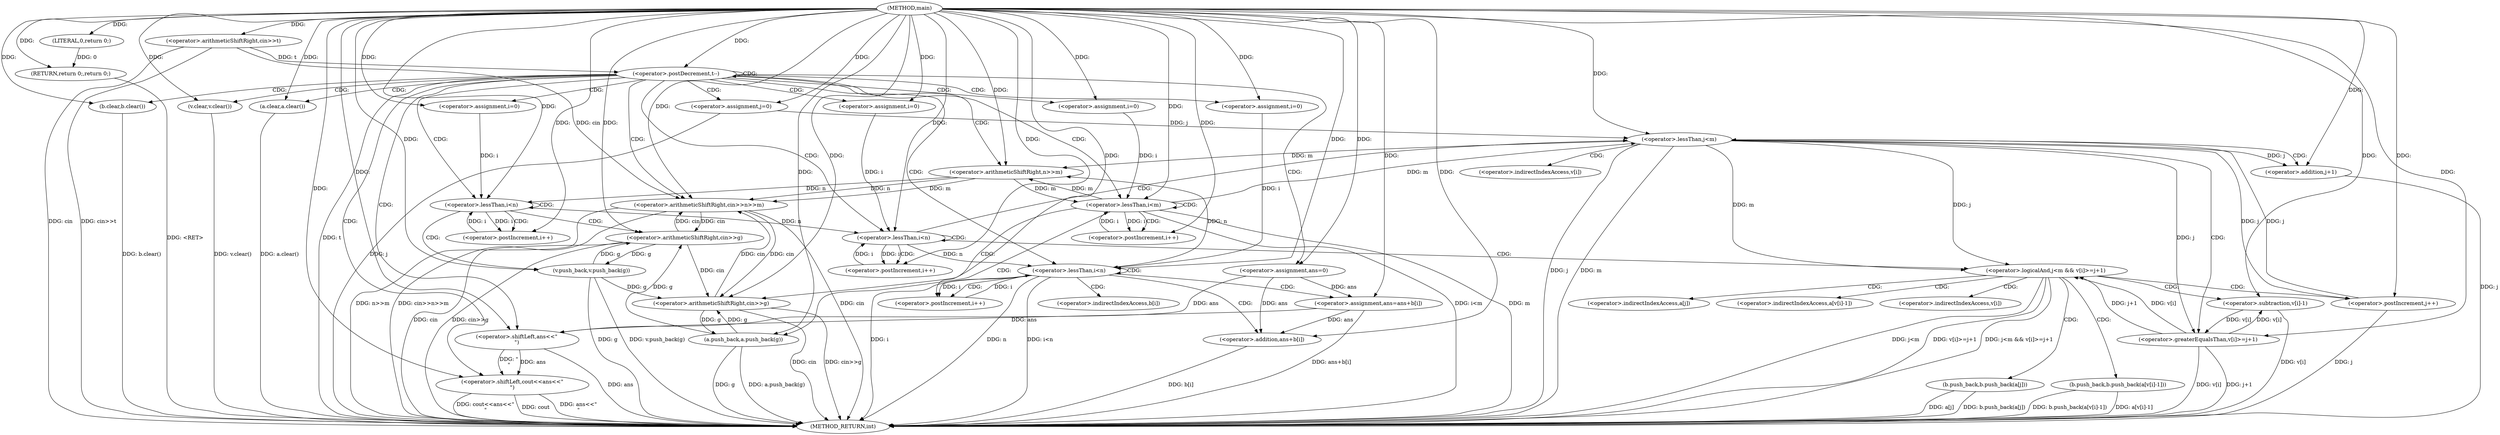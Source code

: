 digraph "main" {  
"1000104" [label = "(METHOD,main)" ]
"1000233" [label = "(METHOD_RETURN,int)" ]
"1000119" [label = "(<operator>.arithmeticShiftRight,cin>>t)" ]
"1000231" [label = "(RETURN,return 0;,return 0;)" ]
"1000123" [label = "(<operator>.postDecrement,t--)" ]
"1000232" [label = "(LITERAL,0,return 0;)" ]
"1000126" [label = "(<operator>.arithmeticShiftRight,cin>>n>>m)" ]
"1000161" [label = "(<operator>.assignment,j=0)" ]
"1000203" [label = "(<operator>.assignment,ans=0)" ]
"1000223" [label = "(<operator>.shiftLeft,cout<<ans<<\"\n\")" ]
"1000228" [label = "(b.clear,b.clear())" ]
"1000229" [label = "(v.clear,v.clear())" ]
"1000230" [label = "(a.clear,a.clear())" ]
"1000132" [label = "(<operator>.assignment,i=0)" ]
"1000135" [label = "(<operator>.lessThan,i<n)" ]
"1000138" [label = "(<operator>.postIncrement,i++)" ]
"1000147" [label = "(<operator>.assignment,i=0)" ]
"1000150" [label = "(<operator>.lessThan,i<m)" ]
"1000153" [label = "(<operator>.postIncrement,i++)" ]
"1000165" [label = "(<operator>.assignment,i=0)" ]
"1000168" [label = "(<operator>.lessThan,i<n)" ]
"1000171" [label = "(<operator>.postIncrement,i++)" ]
"1000207" [label = "(<operator>.assignment,i=0)" ]
"1000210" [label = "(<operator>.lessThan,i<n)" ]
"1000213" [label = "(<operator>.postIncrement,i++)" ]
"1000128" [label = "(<operator>.arithmeticShiftRight,n>>m)" ]
"1000141" [label = "(<operator>.arithmeticShiftRight,cin>>g)" ]
"1000144" [label = "(v.push_back,v.push_back(g))" ]
"1000156" [label = "(<operator>.arithmeticShiftRight,cin>>g)" ]
"1000159" [label = "(a.push_back,a.push_back(g))" ]
"1000216" [label = "(<operator>.assignment,ans=ans+b[i])" ]
"1000225" [label = "(<operator>.shiftLeft,ans<<\"\n\")" ]
"1000175" [label = "(<operator>.logicalAnd,j<m && v[i]>=j+1)" ]
"1000187" [label = "(b.push_back,b.push_back(a[j]))" ]
"1000191" [label = "(<operator>.postIncrement,j++)" ]
"1000218" [label = "(<operator>.addition,ans+b[i])" ]
"1000176" [label = "(<operator>.lessThan,j<m)" ]
"1000179" [label = "(<operator>.greaterEqualsThan,v[i]>=j+1)" ]
"1000195" [label = "(b.push_back,b.push_back(a[v[i]-1]))" ]
"1000183" [label = "(<operator>.addition,j+1)" ]
"1000198" [label = "(<operator>.subtraction,v[i]-1)" ]
"1000220" [label = "(<operator>.indirectIndexAccess,b[i])" ]
"1000180" [label = "(<operator>.indirectIndexAccess,v[i])" ]
"1000188" [label = "(<operator>.indirectIndexAccess,a[j])" ]
"1000196" [label = "(<operator>.indirectIndexAccess,a[v[i]-1])" ]
"1000199" [label = "(<operator>.indirectIndexAccess,v[i])" ]
  "1000119" -> "1000233"  [ label = "DDG: cin"] 
  "1000119" -> "1000233"  [ label = "DDG: cin>>t"] 
  "1000123" -> "1000233"  [ label = "DDG: t"] 
  "1000126" -> "1000233"  [ label = "DDG: cin"] 
  "1000126" -> "1000233"  [ label = "DDG: n>>m"] 
  "1000126" -> "1000233"  [ label = "DDG: cin>>n>>m"] 
  "1000150" -> "1000233"  [ label = "DDG: m"] 
  "1000150" -> "1000233"  [ label = "DDG: i<m"] 
  "1000161" -> "1000233"  [ label = "DDG: j"] 
  "1000210" -> "1000233"  [ label = "DDG: i"] 
  "1000210" -> "1000233"  [ label = "DDG: n"] 
  "1000210" -> "1000233"  [ label = "DDG: i<n"] 
  "1000225" -> "1000233"  [ label = "DDG: ans"] 
  "1000223" -> "1000233"  [ label = "DDG: ans<<\"\n\""] 
  "1000223" -> "1000233"  [ label = "DDG: cout<<ans<<\"\n\""] 
  "1000228" -> "1000233"  [ label = "DDG: b.clear()"] 
  "1000229" -> "1000233"  [ label = "DDG: v.clear()"] 
  "1000230" -> "1000233"  [ label = "DDG: a.clear()"] 
  "1000218" -> "1000233"  [ label = "DDG: b[i]"] 
  "1000216" -> "1000233"  [ label = "DDG: ans+b[i]"] 
  "1000176" -> "1000233"  [ label = "DDG: j"] 
  "1000176" -> "1000233"  [ label = "DDG: m"] 
  "1000175" -> "1000233"  [ label = "DDG: j<m"] 
  "1000179" -> "1000233"  [ label = "DDG: v[i]"] 
  "1000183" -> "1000233"  [ label = "DDG: j"] 
  "1000179" -> "1000233"  [ label = "DDG: j+1"] 
  "1000175" -> "1000233"  [ label = "DDG: v[i]>=j+1"] 
  "1000175" -> "1000233"  [ label = "DDG: j<m && v[i]>=j+1"] 
  "1000198" -> "1000233"  [ label = "DDG: v[i]"] 
  "1000195" -> "1000233"  [ label = "DDG: a[v[i]-1]"] 
  "1000195" -> "1000233"  [ label = "DDG: b.push_back(a[v[i]-1])"] 
  "1000187" -> "1000233"  [ label = "DDG: a[j]"] 
  "1000187" -> "1000233"  [ label = "DDG: b.push_back(a[j])"] 
  "1000191" -> "1000233"  [ label = "DDG: j"] 
  "1000156" -> "1000233"  [ label = "DDG: cin"] 
  "1000156" -> "1000233"  [ label = "DDG: cin>>g"] 
  "1000159" -> "1000233"  [ label = "DDG: g"] 
  "1000159" -> "1000233"  [ label = "DDG: a.push_back(g)"] 
  "1000141" -> "1000233"  [ label = "DDG: cin"] 
  "1000141" -> "1000233"  [ label = "DDG: cin>>g"] 
  "1000144" -> "1000233"  [ label = "DDG: g"] 
  "1000144" -> "1000233"  [ label = "DDG: v.push_back(g)"] 
  "1000231" -> "1000233"  [ label = "DDG: <RET>"] 
  "1000223" -> "1000233"  [ label = "DDG: cout"] 
  "1000232" -> "1000231"  [ label = "DDG: 0"] 
  "1000104" -> "1000231"  [ label = "DDG: "] 
  "1000104" -> "1000119"  [ label = "DDG: "] 
  "1000104" -> "1000232"  [ label = "DDG: "] 
  "1000119" -> "1000123"  [ label = "DDG: t"] 
  "1000104" -> "1000123"  [ label = "DDG: "] 
  "1000104" -> "1000161"  [ label = "DDG: "] 
  "1000104" -> "1000203"  [ label = "DDG: "] 
  "1000104" -> "1000228"  [ label = "DDG: "] 
  "1000104" -> "1000229"  [ label = "DDG: "] 
  "1000104" -> "1000230"  [ label = "DDG: "] 
  "1000119" -> "1000126"  [ label = "DDG: cin"] 
  "1000156" -> "1000126"  [ label = "DDG: cin"] 
  "1000141" -> "1000126"  [ label = "DDG: cin"] 
  "1000104" -> "1000126"  [ label = "DDG: "] 
  "1000128" -> "1000126"  [ label = "DDG: n"] 
  "1000128" -> "1000126"  [ label = "DDG: m"] 
  "1000104" -> "1000132"  [ label = "DDG: "] 
  "1000104" -> "1000147"  [ label = "DDG: "] 
  "1000104" -> "1000165"  [ label = "DDG: "] 
  "1000104" -> "1000207"  [ label = "DDG: "] 
  "1000104" -> "1000223"  [ label = "DDG: "] 
  "1000225" -> "1000223"  [ label = "DDG: ans"] 
  "1000225" -> "1000223"  [ label = "DDG: \"\n\""] 
  "1000210" -> "1000128"  [ label = "DDG: n"] 
  "1000104" -> "1000128"  [ label = "DDG: "] 
  "1000150" -> "1000128"  [ label = "DDG: m"] 
  "1000176" -> "1000128"  [ label = "DDG: m"] 
  "1000132" -> "1000135"  [ label = "DDG: i"] 
  "1000138" -> "1000135"  [ label = "DDG: i"] 
  "1000104" -> "1000135"  [ label = "DDG: "] 
  "1000128" -> "1000135"  [ label = "DDG: n"] 
  "1000135" -> "1000138"  [ label = "DDG: i"] 
  "1000104" -> "1000138"  [ label = "DDG: "] 
  "1000147" -> "1000150"  [ label = "DDG: i"] 
  "1000153" -> "1000150"  [ label = "DDG: i"] 
  "1000104" -> "1000150"  [ label = "DDG: "] 
  "1000128" -> "1000150"  [ label = "DDG: m"] 
  "1000150" -> "1000153"  [ label = "DDG: i"] 
  "1000104" -> "1000153"  [ label = "DDG: "] 
  "1000165" -> "1000168"  [ label = "DDG: i"] 
  "1000171" -> "1000168"  [ label = "DDG: i"] 
  "1000104" -> "1000168"  [ label = "DDG: "] 
  "1000135" -> "1000168"  [ label = "DDG: n"] 
  "1000168" -> "1000171"  [ label = "DDG: i"] 
  "1000104" -> "1000171"  [ label = "DDG: "] 
  "1000207" -> "1000210"  [ label = "DDG: i"] 
  "1000213" -> "1000210"  [ label = "DDG: i"] 
  "1000104" -> "1000210"  [ label = "DDG: "] 
  "1000168" -> "1000210"  [ label = "DDG: n"] 
  "1000210" -> "1000213"  [ label = "DDG: i"] 
  "1000104" -> "1000213"  [ label = "DDG: "] 
  "1000203" -> "1000216"  [ label = "DDG: ans"] 
  "1000104" -> "1000216"  [ label = "DDG: "] 
  "1000203" -> "1000225"  [ label = "DDG: ans"] 
  "1000216" -> "1000225"  [ label = "DDG: ans"] 
  "1000104" -> "1000225"  [ label = "DDG: "] 
  "1000126" -> "1000141"  [ label = "DDG: cin"] 
  "1000104" -> "1000141"  [ label = "DDG: "] 
  "1000159" -> "1000141"  [ label = "DDG: g"] 
  "1000144" -> "1000141"  [ label = "DDG: g"] 
  "1000141" -> "1000144"  [ label = "DDG: g"] 
  "1000104" -> "1000144"  [ label = "DDG: "] 
  "1000126" -> "1000156"  [ label = "DDG: cin"] 
  "1000141" -> "1000156"  [ label = "DDG: cin"] 
  "1000104" -> "1000156"  [ label = "DDG: "] 
  "1000159" -> "1000156"  [ label = "DDG: g"] 
  "1000144" -> "1000156"  [ label = "DDG: g"] 
  "1000156" -> "1000159"  [ label = "DDG: g"] 
  "1000104" -> "1000159"  [ label = "DDG: "] 
  "1000176" -> "1000175"  [ label = "DDG: m"] 
  "1000176" -> "1000175"  [ label = "DDG: j"] 
  "1000179" -> "1000175"  [ label = "DDG: j+1"] 
  "1000179" -> "1000175"  [ label = "DDG: v[i]"] 
  "1000203" -> "1000218"  [ label = "DDG: ans"] 
  "1000216" -> "1000218"  [ label = "DDG: ans"] 
  "1000104" -> "1000218"  [ label = "DDG: "] 
  "1000161" -> "1000176"  [ label = "DDG: j"] 
  "1000191" -> "1000176"  [ label = "DDG: j"] 
  "1000104" -> "1000176"  [ label = "DDG: "] 
  "1000150" -> "1000176"  [ label = "DDG: m"] 
  "1000198" -> "1000179"  [ label = "DDG: v[i]"] 
  "1000176" -> "1000179"  [ label = "DDG: j"] 
  "1000104" -> "1000179"  [ label = "DDG: "] 
  "1000176" -> "1000191"  [ label = "DDG: j"] 
  "1000104" -> "1000191"  [ label = "DDG: "] 
  "1000176" -> "1000183"  [ label = "DDG: j"] 
  "1000104" -> "1000183"  [ label = "DDG: "] 
  "1000179" -> "1000198"  [ label = "DDG: v[i]"] 
  "1000104" -> "1000198"  [ label = "DDG: "] 
  "1000123" -> "1000128"  [ label = "CDG: "] 
  "1000123" -> "1000161"  [ label = "CDG: "] 
  "1000123" -> "1000229"  [ label = "CDG: "] 
  "1000123" -> "1000150"  [ label = "CDG: "] 
  "1000123" -> "1000135"  [ label = "CDG: "] 
  "1000123" -> "1000230"  [ label = "CDG: "] 
  "1000123" -> "1000165"  [ label = "CDG: "] 
  "1000123" -> "1000210"  [ label = "CDG: "] 
  "1000123" -> "1000168"  [ label = "CDG: "] 
  "1000123" -> "1000225"  [ label = "CDG: "] 
  "1000123" -> "1000207"  [ label = "CDG: "] 
  "1000123" -> "1000203"  [ label = "CDG: "] 
  "1000123" -> "1000126"  [ label = "CDG: "] 
  "1000123" -> "1000132"  [ label = "CDG: "] 
  "1000123" -> "1000123"  [ label = "CDG: "] 
  "1000123" -> "1000147"  [ label = "CDG: "] 
  "1000123" -> "1000223"  [ label = "CDG: "] 
  "1000123" -> "1000228"  [ label = "CDG: "] 
  "1000135" -> "1000141"  [ label = "CDG: "] 
  "1000135" -> "1000135"  [ label = "CDG: "] 
  "1000135" -> "1000144"  [ label = "CDG: "] 
  "1000135" -> "1000138"  [ label = "CDG: "] 
  "1000150" -> "1000153"  [ label = "CDG: "] 
  "1000150" -> "1000156"  [ label = "CDG: "] 
  "1000150" -> "1000150"  [ label = "CDG: "] 
  "1000150" -> "1000159"  [ label = "CDG: "] 
  "1000168" -> "1000168"  [ label = "CDG: "] 
  "1000168" -> "1000175"  [ label = "CDG: "] 
  "1000168" -> "1000171"  [ label = "CDG: "] 
  "1000168" -> "1000176"  [ label = "CDG: "] 
  "1000210" -> "1000213"  [ label = "CDG: "] 
  "1000210" -> "1000216"  [ label = "CDG: "] 
  "1000210" -> "1000210"  [ label = "CDG: "] 
  "1000210" -> "1000220"  [ label = "CDG: "] 
  "1000210" -> "1000218"  [ label = "CDG: "] 
  "1000175" -> "1000191"  [ label = "CDG: "] 
  "1000175" -> "1000199"  [ label = "CDG: "] 
  "1000175" -> "1000195"  [ label = "CDG: "] 
  "1000175" -> "1000196"  [ label = "CDG: "] 
  "1000175" -> "1000188"  [ label = "CDG: "] 
  "1000175" -> "1000198"  [ label = "CDG: "] 
  "1000175" -> "1000187"  [ label = "CDG: "] 
  "1000176" -> "1000180"  [ label = "CDG: "] 
  "1000176" -> "1000183"  [ label = "CDG: "] 
  "1000176" -> "1000179"  [ label = "CDG: "] 
}
